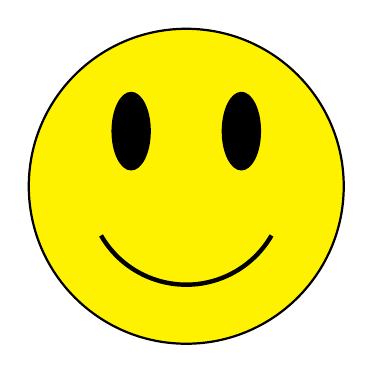 \begin{tikzpicture}
    \def\ang{30}
    \def\rad{1.25}
    \draw[thick, black, fill=yellow] (0,0) circle [radius=2];
    \draw[ultra thick, black] (180+\ang:\rad) arc [radius=\rad,
                                                   start angle=180+\ang,
                                                   end angle=360-\ang];
    \foreach \x in {-0.7, 0.7}
        \fill[black] (\x, 0.7) ellipse [x radius=0.25, y radius=0.5];
\end{tikzpicture}
